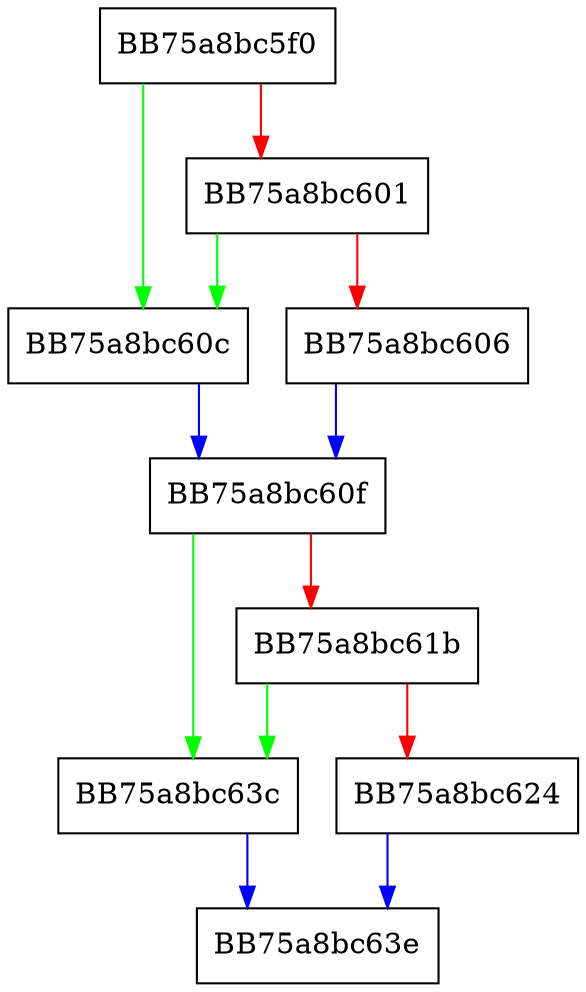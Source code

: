 digraph setbuf {
  node [shape="box"];
  graph [splines=ortho];
  BB75a8bc5f0 -> BB75a8bc60c [color="green"];
  BB75a8bc5f0 -> BB75a8bc601 [color="red"];
  BB75a8bc601 -> BB75a8bc60c [color="green"];
  BB75a8bc601 -> BB75a8bc606 [color="red"];
  BB75a8bc606 -> BB75a8bc60f [color="blue"];
  BB75a8bc60c -> BB75a8bc60f [color="blue"];
  BB75a8bc60f -> BB75a8bc63c [color="green"];
  BB75a8bc60f -> BB75a8bc61b [color="red"];
  BB75a8bc61b -> BB75a8bc63c [color="green"];
  BB75a8bc61b -> BB75a8bc624 [color="red"];
  BB75a8bc624 -> BB75a8bc63e [color="blue"];
  BB75a8bc63c -> BB75a8bc63e [color="blue"];
}